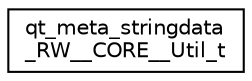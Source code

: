 digraph "Graphical Class Hierarchy"
{
  edge [fontname="Helvetica",fontsize="10",labelfontname="Helvetica",labelfontsize="10"];
  node [fontname="Helvetica",fontsize="10",shape=record];
  rankdir="LR";
  Node0 [label="qt_meta_stringdata\l_RW__CORE__Util_t",height=0.2,width=0.4,color="black", fillcolor="white", style="filled",URL="$structqt__meta__stringdata___r_w_____c_o_r_e_____util__t.html"];
}
